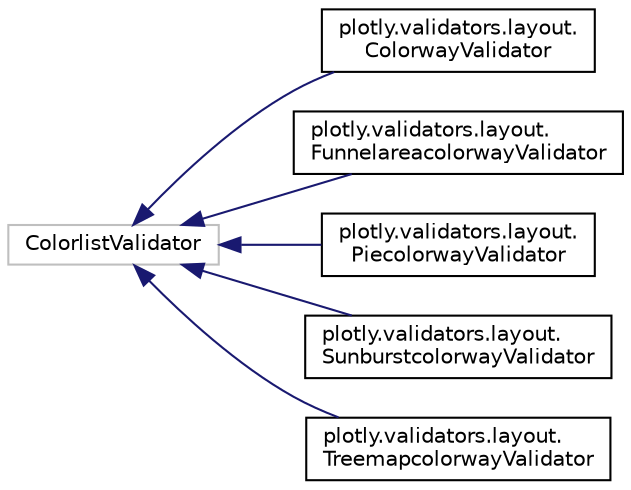 digraph "Graphical Class Hierarchy"
{
 // LATEX_PDF_SIZE
  edge [fontname="Helvetica",fontsize="10",labelfontname="Helvetica",labelfontsize="10"];
  node [fontname="Helvetica",fontsize="10",shape=record];
  rankdir="LR";
  Node7185 [label="ColorlistValidator",height=0.2,width=0.4,color="grey75", fillcolor="white", style="filled",tooltip=" "];
  Node7185 -> Node0 [dir="back",color="midnightblue",fontsize="10",style="solid",fontname="Helvetica"];
  Node0 [label="plotly.validators.layout.\lColorwayValidator",height=0.2,width=0.4,color="black", fillcolor="white", style="filled",URL="$classplotly_1_1validators_1_1layout_1_1_colorway_validator.html",tooltip=" "];
  Node7185 -> Node7187 [dir="back",color="midnightblue",fontsize="10",style="solid",fontname="Helvetica"];
  Node7187 [label="plotly.validators.layout.\lFunnelareacolorwayValidator",height=0.2,width=0.4,color="black", fillcolor="white", style="filled",URL="$classplotly_1_1validators_1_1layout_1_1_funnelareacolorway_validator.html",tooltip=" "];
  Node7185 -> Node7188 [dir="back",color="midnightblue",fontsize="10",style="solid",fontname="Helvetica"];
  Node7188 [label="plotly.validators.layout.\lPiecolorwayValidator",height=0.2,width=0.4,color="black", fillcolor="white", style="filled",URL="$classplotly_1_1validators_1_1layout_1_1_piecolorway_validator.html",tooltip=" "];
  Node7185 -> Node7189 [dir="back",color="midnightblue",fontsize="10",style="solid",fontname="Helvetica"];
  Node7189 [label="plotly.validators.layout.\lSunburstcolorwayValidator",height=0.2,width=0.4,color="black", fillcolor="white", style="filled",URL="$classplotly_1_1validators_1_1layout_1_1_sunburstcolorway_validator.html",tooltip=" "];
  Node7185 -> Node7190 [dir="back",color="midnightblue",fontsize="10",style="solid",fontname="Helvetica"];
  Node7190 [label="plotly.validators.layout.\lTreemapcolorwayValidator",height=0.2,width=0.4,color="black", fillcolor="white", style="filled",URL="$classplotly_1_1validators_1_1layout_1_1_treemapcolorway_validator.html",tooltip=" "];
}
